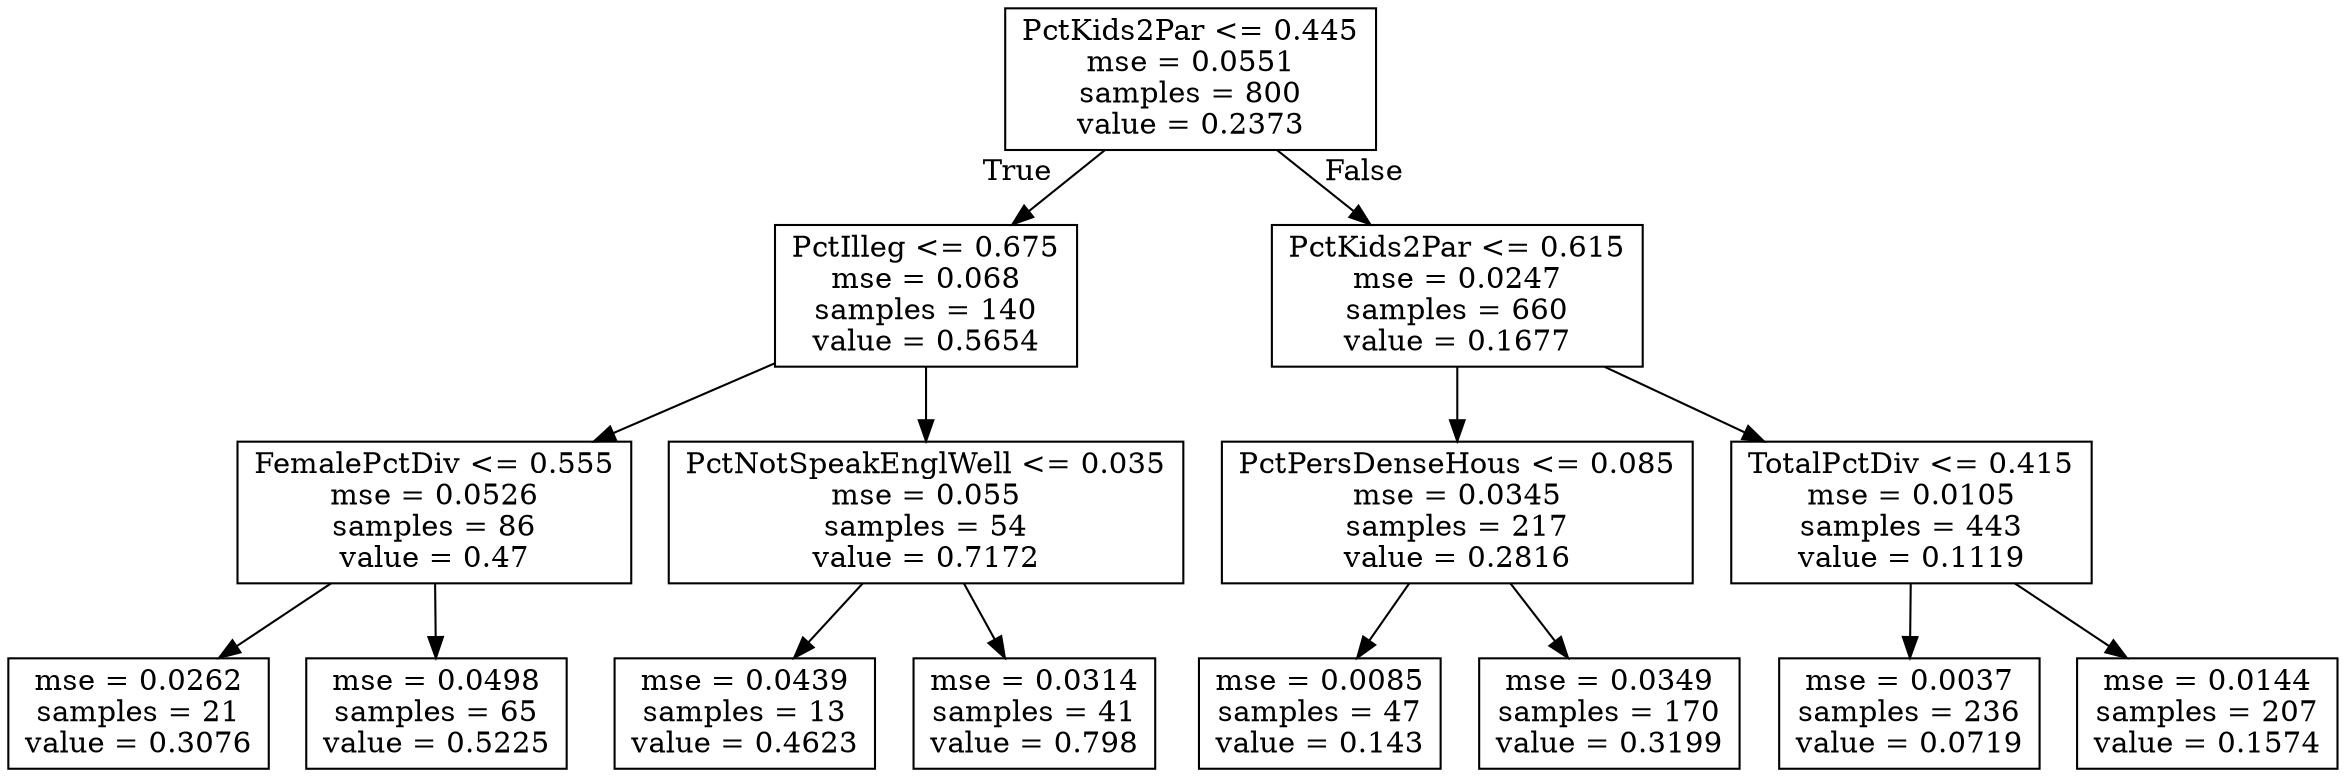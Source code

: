 digraph Tree {
node [shape=box] ;
0 [label="PctKids2Par <= 0.445\nmse = 0.0551\nsamples = 800\nvalue = 0.2373"] ;
1 [label="PctIlleg <= 0.675\nmse = 0.068\nsamples = 140\nvalue = 0.5654"] ;
0 -> 1 [labeldistance=2.5, labelangle=45, headlabel="True"] ;
2 [label="FemalePctDiv <= 0.555\nmse = 0.0526\nsamples = 86\nvalue = 0.47"] ;
1 -> 2 ;
3 [label="mse = 0.0262\nsamples = 21\nvalue = 0.3076"] ;
2 -> 3 ;
4 [label="mse = 0.0498\nsamples = 65\nvalue = 0.5225"] ;
2 -> 4 ;
5 [label="PctNotSpeakEnglWell <= 0.035\nmse = 0.055\nsamples = 54\nvalue = 0.7172"] ;
1 -> 5 ;
6 [label="mse = 0.0439\nsamples = 13\nvalue = 0.4623"] ;
5 -> 6 ;
7 [label="mse = 0.0314\nsamples = 41\nvalue = 0.798"] ;
5 -> 7 ;
8 [label="PctKids2Par <= 0.615\nmse = 0.0247\nsamples = 660\nvalue = 0.1677"] ;
0 -> 8 [labeldistance=2.5, labelangle=-45, headlabel="False"] ;
9 [label="PctPersDenseHous <= 0.085\nmse = 0.0345\nsamples = 217\nvalue = 0.2816"] ;
8 -> 9 ;
10 [label="mse = 0.0085\nsamples = 47\nvalue = 0.143"] ;
9 -> 10 ;
11 [label="mse = 0.0349\nsamples = 170\nvalue = 0.3199"] ;
9 -> 11 ;
12 [label="TotalPctDiv <= 0.415\nmse = 0.0105\nsamples = 443\nvalue = 0.1119"] ;
8 -> 12 ;
13 [label="mse = 0.0037\nsamples = 236\nvalue = 0.0719"] ;
12 -> 13 ;
14 [label="mse = 0.0144\nsamples = 207\nvalue = 0.1574"] ;
12 -> 14 ;
}